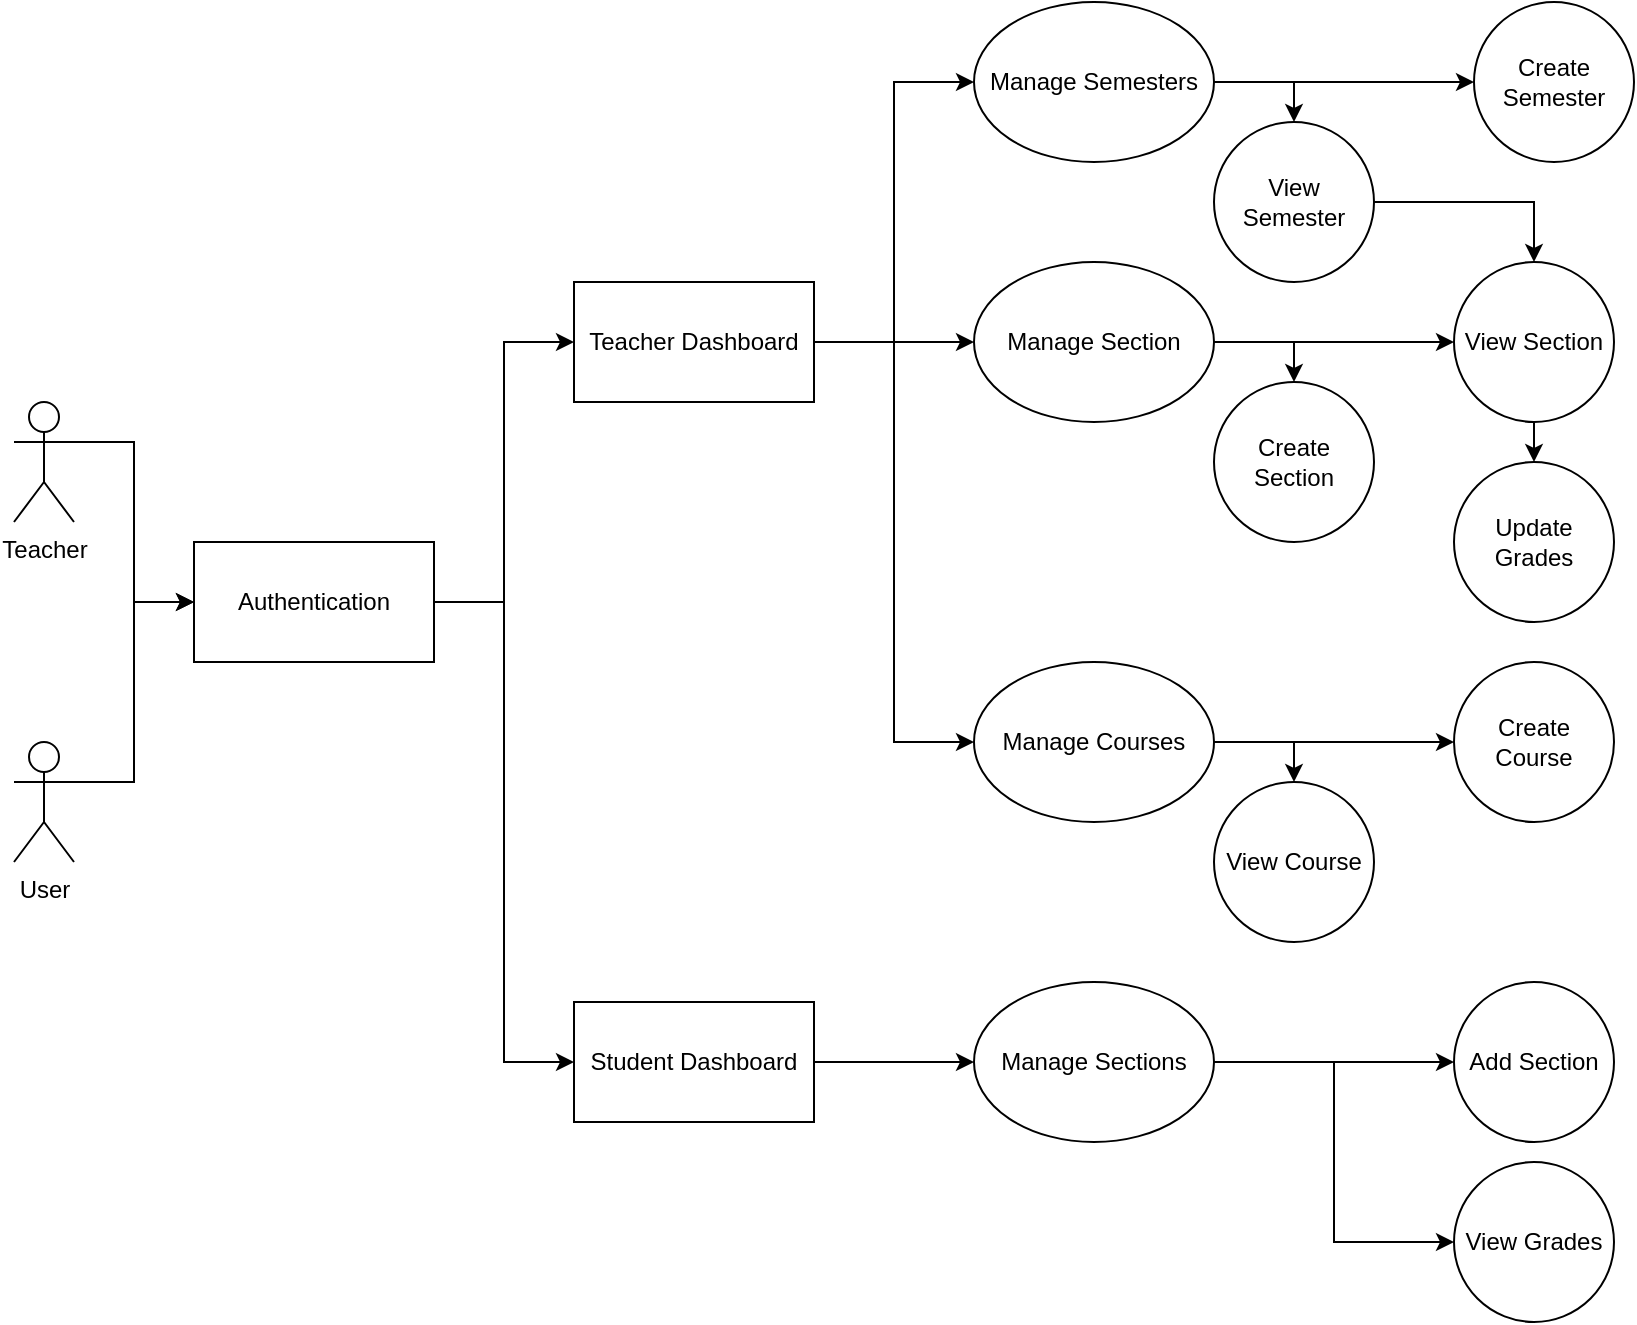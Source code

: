 <mxfile version="26.1.0">
  <diagram name="Page-1" id="_gFyNsLBIw9tmgXELLwX">
    <mxGraphModel dx="1426" dy="747" grid="1" gridSize="10" guides="1" tooltips="1" connect="1" arrows="1" fold="1" page="1" pageScale="1" pageWidth="850" pageHeight="1100" math="0" shadow="0">
      <root>
        <mxCell id="0" />
        <mxCell id="1" parent="0" />
        <mxCell id="QNZ6KwU3u5xh1hZbPPny-1" value="Authentication" style="rounded=0;whiteSpace=wrap;html=1;" vertex="1" parent="1">
          <mxGeometry x="130" y="270" width="120" height="60" as="geometry" />
        </mxCell>
        <mxCell id="QNZ6KwU3u5xh1hZbPPny-2" value="Teacher" style="shape=umlActor;verticalLabelPosition=bottom;verticalAlign=top;html=1;outlineConnect=0;" vertex="1" parent="1">
          <mxGeometry x="40" y="200" width="30" height="60" as="geometry" />
        </mxCell>
        <mxCell id="QNZ6KwU3u5xh1hZbPPny-3" value="User" style="shape=umlActor;verticalLabelPosition=bottom;verticalAlign=top;html=1;outlineConnect=0;" vertex="1" parent="1">
          <mxGeometry x="40" y="370" width="30" height="60" as="geometry" />
        </mxCell>
        <mxCell id="QNZ6KwU3u5xh1hZbPPny-4" value="" style="endArrow=classic;html=1;rounded=0;entryX=0;entryY=0.5;entryDx=0;entryDy=0;edgeStyle=orthogonalEdgeStyle;exitX=1;exitY=0.333;exitDx=0;exitDy=0;exitPerimeter=0;" edge="1" parent="1" source="QNZ6KwU3u5xh1hZbPPny-3" target="QNZ6KwU3u5xh1hZbPPny-1">
          <mxGeometry width="50" height="50" relative="1" as="geometry">
            <mxPoint x="60" y="360" as="sourcePoint" />
            <mxPoint x="450" y="360" as="targetPoint" />
          </mxGeometry>
        </mxCell>
        <mxCell id="QNZ6KwU3u5xh1hZbPPny-5" value="" style="endArrow=classic;html=1;rounded=0;entryX=0;entryY=0.5;entryDx=0;entryDy=0;edgeStyle=orthogonalEdgeStyle;exitX=1;exitY=0.333;exitDx=0;exitDy=0;exitPerimeter=0;" edge="1" parent="1" source="QNZ6KwU3u5xh1hZbPPny-2" target="QNZ6KwU3u5xh1hZbPPny-1">
          <mxGeometry width="50" height="50" relative="1" as="geometry">
            <mxPoint x="80" y="400" as="sourcePoint" />
            <mxPoint x="140" y="330" as="targetPoint" />
          </mxGeometry>
        </mxCell>
        <mxCell id="QNZ6KwU3u5xh1hZbPPny-6" value="Teacher Dashboard" style="rounded=0;whiteSpace=wrap;html=1;" vertex="1" parent="1">
          <mxGeometry x="320" y="140" width="120" height="60" as="geometry" />
        </mxCell>
        <mxCell id="QNZ6KwU3u5xh1hZbPPny-7" value="Student Dashboard" style="rounded=0;whiteSpace=wrap;html=1;" vertex="1" parent="1">
          <mxGeometry x="320" y="500" width="120" height="60" as="geometry" />
        </mxCell>
        <mxCell id="QNZ6KwU3u5xh1hZbPPny-8" value="" style="endArrow=classic;html=1;rounded=0;exitX=1;exitY=0.5;exitDx=0;exitDy=0;entryX=0;entryY=0.5;entryDx=0;entryDy=0;edgeStyle=orthogonalEdgeStyle;" edge="1" parent="1" source="QNZ6KwU3u5xh1hZbPPny-1" target="QNZ6KwU3u5xh1hZbPPny-6">
          <mxGeometry width="50" height="50" relative="1" as="geometry">
            <mxPoint x="400" y="330" as="sourcePoint" />
            <mxPoint x="450" y="280" as="targetPoint" />
          </mxGeometry>
        </mxCell>
        <mxCell id="QNZ6KwU3u5xh1hZbPPny-9" value="" style="endArrow=classic;html=1;rounded=0;exitX=1;exitY=0.5;exitDx=0;exitDy=0;entryX=0;entryY=0.5;entryDx=0;entryDy=0;edgeStyle=orthogonalEdgeStyle;" edge="1" parent="1" source="QNZ6KwU3u5xh1hZbPPny-1" target="QNZ6KwU3u5xh1hZbPPny-7">
          <mxGeometry width="50" height="50" relative="1" as="geometry">
            <mxPoint x="260" y="310" as="sourcePoint" />
            <mxPoint x="330" y="180" as="targetPoint" />
          </mxGeometry>
        </mxCell>
        <mxCell id="QNZ6KwU3u5xh1hZbPPny-10" value="Manage Courses" style="ellipse;whiteSpace=wrap;html=1;" vertex="1" parent="1">
          <mxGeometry x="520" y="330" width="120" height="80" as="geometry" />
        </mxCell>
        <mxCell id="QNZ6KwU3u5xh1hZbPPny-11" value="Manage Semesters" style="ellipse;whiteSpace=wrap;html=1;" vertex="1" parent="1">
          <mxGeometry x="520" width="120" height="80" as="geometry" />
        </mxCell>
        <mxCell id="QNZ6KwU3u5xh1hZbPPny-12" value="Manage Section" style="ellipse;whiteSpace=wrap;html=1;" vertex="1" parent="1">
          <mxGeometry x="520" y="130" width="120" height="80" as="geometry" />
        </mxCell>
        <mxCell id="QNZ6KwU3u5xh1hZbPPny-13" value="" style="endArrow=classic;html=1;rounded=0;exitX=1;exitY=0.5;exitDx=0;exitDy=0;entryX=0;entryY=0.5;entryDx=0;entryDy=0;edgeStyle=orthogonalEdgeStyle;" edge="1" parent="1" source="QNZ6KwU3u5xh1hZbPPny-6" target="QNZ6KwU3u5xh1hZbPPny-11">
          <mxGeometry width="50" height="50" relative="1" as="geometry">
            <mxPoint x="400" y="330" as="sourcePoint" />
            <mxPoint x="450" y="280" as="targetPoint" />
          </mxGeometry>
        </mxCell>
        <mxCell id="QNZ6KwU3u5xh1hZbPPny-14" value="" style="endArrow=classic;html=1;rounded=0;exitX=1;exitY=0.5;exitDx=0;exitDy=0;entryX=0;entryY=0.5;entryDx=0;entryDy=0;" edge="1" parent="1" source="QNZ6KwU3u5xh1hZbPPny-6" target="QNZ6KwU3u5xh1hZbPPny-12">
          <mxGeometry width="50" height="50" relative="1" as="geometry">
            <mxPoint x="400" y="330" as="sourcePoint" />
            <mxPoint x="450" y="280" as="targetPoint" />
          </mxGeometry>
        </mxCell>
        <mxCell id="QNZ6KwU3u5xh1hZbPPny-15" value="" style="endArrow=classic;html=1;rounded=0;exitX=1;exitY=0.5;exitDx=0;exitDy=0;edgeStyle=orthogonalEdgeStyle;entryX=0;entryY=0.5;entryDx=0;entryDy=0;" edge="1" parent="1" source="QNZ6KwU3u5xh1hZbPPny-6" target="QNZ6KwU3u5xh1hZbPPny-10">
          <mxGeometry width="50" height="50" relative="1" as="geometry">
            <mxPoint x="400" y="330" as="sourcePoint" />
            <mxPoint x="520" y="270" as="targetPoint" />
          </mxGeometry>
        </mxCell>
        <mxCell id="QNZ6KwU3u5xh1hZbPPny-17" value="Manage Sections" style="ellipse;whiteSpace=wrap;html=1;" vertex="1" parent="1">
          <mxGeometry x="520" y="490" width="120" height="80" as="geometry" />
        </mxCell>
        <mxCell id="QNZ6KwU3u5xh1hZbPPny-18" value="" style="endArrow=classic;html=1;rounded=0;exitX=1;exitY=0.5;exitDx=0;exitDy=0;entryX=0;entryY=0.5;entryDx=0;entryDy=0;" edge="1" parent="1" source="QNZ6KwU3u5xh1hZbPPny-7" target="QNZ6KwU3u5xh1hZbPPny-17">
          <mxGeometry width="50" height="50" relative="1" as="geometry">
            <mxPoint x="400" y="430" as="sourcePoint" />
            <mxPoint x="450" y="380" as="targetPoint" />
          </mxGeometry>
        </mxCell>
        <mxCell id="QNZ6KwU3u5xh1hZbPPny-19" value="" style="endArrow=classic;html=1;rounded=0;exitX=1;exitY=0.5;exitDx=0;exitDy=0;entryX=0;entryY=0.5;entryDx=0;entryDy=0;edgeStyle=orthogonalEdgeStyle;" edge="1" parent="1" source="QNZ6KwU3u5xh1hZbPPny-17" target="QNZ6KwU3u5xh1hZbPPny-20">
          <mxGeometry width="50" height="50" relative="1" as="geometry">
            <mxPoint x="400" y="430" as="sourcePoint" />
            <mxPoint x="690" y="430" as="targetPoint" />
          </mxGeometry>
        </mxCell>
        <mxCell id="QNZ6KwU3u5xh1hZbPPny-20" value="View Grades" style="ellipse;whiteSpace=wrap;html=1;aspect=fixed;" vertex="1" parent="1">
          <mxGeometry x="760" y="580" width="80" height="80" as="geometry" />
        </mxCell>
        <mxCell id="QNZ6KwU3u5xh1hZbPPny-21" value="Create Semester" style="ellipse;whiteSpace=wrap;html=1;aspect=fixed;" vertex="1" parent="1">
          <mxGeometry x="770" width="80" height="80" as="geometry" />
        </mxCell>
        <mxCell id="QNZ6KwU3u5xh1hZbPPny-22" value="View Semester" style="ellipse;whiteSpace=wrap;html=1;aspect=fixed;" vertex="1" parent="1">
          <mxGeometry x="640" y="60" width="80" height="80" as="geometry" />
        </mxCell>
        <mxCell id="QNZ6KwU3u5xh1hZbPPny-23" value="" style="endArrow=classic;html=1;rounded=0;exitX=1;exitY=0.5;exitDx=0;exitDy=0;entryX=0;entryY=0.5;entryDx=0;entryDy=0;" edge="1" parent="1" source="QNZ6KwU3u5xh1hZbPPny-11" target="QNZ6KwU3u5xh1hZbPPny-21">
          <mxGeometry width="50" height="50" relative="1" as="geometry">
            <mxPoint x="400" y="330" as="sourcePoint" />
            <mxPoint x="450" y="280" as="targetPoint" />
          </mxGeometry>
        </mxCell>
        <mxCell id="QNZ6KwU3u5xh1hZbPPny-24" value="" style="endArrow=classic;html=1;rounded=0;exitX=1;exitY=0.5;exitDx=0;exitDy=0;entryX=0.5;entryY=0;entryDx=0;entryDy=0;edgeStyle=orthogonalEdgeStyle;" edge="1" parent="1" source="QNZ6KwU3u5xh1hZbPPny-11" target="QNZ6KwU3u5xh1hZbPPny-22">
          <mxGeometry width="50" height="50" relative="1" as="geometry">
            <mxPoint x="400" y="330" as="sourcePoint" />
            <mxPoint x="450" y="280" as="targetPoint" />
          </mxGeometry>
        </mxCell>
        <mxCell id="QNZ6KwU3u5xh1hZbPPny-25" value="Create Section" style="ellipse;whiteSpace=wrap;html=1;aspect=fixed;" vertex="1" parent="1">
          <mxGeometry x="640" y="190" width="80" height="80" as="geometry" />
        </mxCell>
        <mxCell id="QNZ6KwU3u5xh1hZbPPny-26" value="" style="endArrow=classic;html=1;rounded=0;exitX=1;exitY=0.5;exitDx=0;exitDy=0;entryX=0.5;entryY=0;entryDx=0;entryDy=0;edgeStyle=orthogonalEdgeStyle;" edge="1" parent="1" source="QNZ6KwU3u5xh1hZbPPny-12" target="QNZ6KwU3u5xh1hZbPPny-25">
          <mxGeometry width="50" height="50" relative="1" as="geometry">
            <mxPoint x="400" y="330" as="sourcePoint" />
            <mxPoint x="450" y="280" as="targetPoint" />
          </mxGeometry>
        </mxCell>
        <mxCell id="QNZ6KwU3u5xh1hZbPPny-28" value="View Section" style="ellipse;whiteSpace=wrap;html=1;aspect=fixed;" vertex="1" parent="1">
          <mxGeometry x="760" y="130" width="80" height="80" as="geometry" />
        </mxCell>
        <mxCell id="QNZ6KwU3u5xh1hZbPPny-29" value="" style="endArrow=classic;html=1;rounded=0;exitX=1;exitY=0.5;exitDx=0;exitDy=0;entryX=0;entryY=0.5;entryDx=0;entryDy=0;" edge="1" parent="1" source="QNZ6KwU3u5xh1hZbPPny-12" target="QNZ6KwU3u5xh1hZbPPny-28">
          <mxGeometry width="50" height="50" relative="1" as="geometry">
            <mxPoint x="400" y="330" as="sourcePoint" />
            <mxPoint x="450" y="280" as="targetPoint" />
          </mxGeometry>
        </mxCell>
        <mxCell id="QNZ6KwU3u5xh1hZbPPny-30" value="Add Section" style="ellipse;whiteSpace=wrap;html=1;aspect=fixed;" vertex="1" parent="1">
          <mxGeometry x="760" y="490" width="80" height="80" as="geometry" />
        </mxCell>
        <mxCell id="QNZ6KwU3u5xh1hZbPPny-31" value="" style="endArrow=classic;html=1;rounded=0;exitX=1;exitY=0.5;exitDx=0;exitDy=0;entryX=0;entryY=0.5;entryDx=0;entryDy=0;edgeStyle=orthogonalEdgeStyle;" edge="1" parent="1" source="QNZ6KwU3u5xh1hZbPPny-17" target="QNZ6KwU3u5xh1hZbPPny-30">
          <mxGeometry width="50" height="50" relative="1" as="geometry">
            <mxPoint x="400" y="330" as="sourcePoint" />
            <mxPoint x="450" y="280" as="targetPoint" />
          </mxGeometry>
        </mxCell>
        <mxCell id="QNZ6KwU3u5xh1hZbPPny-32" value="Create Course" style="ellipse;whiteSpace=wrap;html=1;aspect=fixed;" vertex="1" parent="1">
          <mxGeometry x="760" y="330" width="80" height="80" as="geometry" />
        </mxCell>
        <mxCell id="QNZ6KwU3u5xh1hZbPPny-33" value="" style="endArrow=classic;html=1;rounded=0;exitX=1;exitY=0.5;exitDx=0;exitDy=0;entryX=0;entryY=0.5;entryDx=0;entryDy=0;" edge="1" parent="1" source="QNZ6KwU3u5xh1hZbPPny-10" target="QNZ6KwU3u5xh1hZbPPny-32">
          <mxGeometry width="50" height="50" relative="1" as="geometry">
            <mxPoint x="400" y="330" as="sourcePoint" />
            <mxPoint x="450" y="280" as="targetPoint" />
          </mxGeometry>
        </mxCell>
        <mxCell id="QNZ6KwU3u5xh1hZbPPny-34" value="View Course" style="ellipse;whiteSpace=wrap;html=1;aspect=fixed;" vertex="1" parent="1">
          <mxGeometry x="640" y="390" width="80" height="80" as="geometry" />
        </mxCell>
        <mxCell id="QNZ6KwU3u5xh1hZbPPny-35" value="" style="endArrow=classic;html=1;rounded=0;exitX=1;exitY=0.5;exitDx=0;exitDy=0;entryX=0.5;entryY=0;entryDx=0;entryDy=0;edgeStyle=orthogonalEdgeStyle;" edge="1" parent="1" source="QNZ6KwU3u5xh1hZbPPny-22" target="QNZ6KwU3u5xh1hZbPPny-28">
          <mxGeometry width="50" height="50" relative="1" as="geometry">
            <mxPoint x="400" y="330" as="sourcePoint" />
            <mxPoint x="450" y="280" as="targetPoint" />
          </mxGeometry>
        </mxCell>
        <mxCell id="QNZ6KwU3u5xh1hZbPPny-36" value="" style="endArrow=classic;html=1;rounded=0;exitX=1;exitY=0.5;exitDx=0;exitDy=0;entryX=0.5;entryY=0;entryDx=0;entryDy=0;edgeStyle=orthogonalEdgeStyle;" edge="1" parent="1" source="QNZ6KwU3u5xh1hZbPPny-10" target="QNZ6KwU3u5xh1hZbPPny-34">
          <mxGeometry width="50" height="50" relative="1" as="geometry">
            <mxPoint x="400" y="330" as="sourcePoint" />
            <mxPoint x="450" y="280" as="targetPoint" />
          </mxGeometry>
        </mxCell>
        <mxCell id="QNZ6KwU3u5xh1hZbPPny-37" value="Update Grades" style="ellipse;whiteSpace=wrap;html=1;aspect=fixed;" vertex="1" parent="1">
          <mxGeometry x="760" y="230" width="80" height="80" as="geometry" />
        </mxCell>
        <mxCell id="QNZ6KwU3u5xh1hZbPPny-38" value="" style="endArrow=classic;html=1;rounded=0;exitX=0.5;exitY=1;exitDx=0;exitDy=0;entryX=0.5;entryY=0;entryDx=0;entryDy=0;" edge="1" parent="1" source="QNZ6KwU3u5xh1hZbPPny-28" target="QNZ6KwU3u5xh1hZbPPny-37">
          <mxGeometry width="50" height="50" relative="1" as="geometry">
            <mxPoint x="400" y="330" as="sourcePoint" />
            <mxPoint x="450" y="280" as="targetPoint" />
          </mxGeometry>
        </mxCell>
      </root>
    </mxGraphModel>
  </diagram>
</mxfile>
